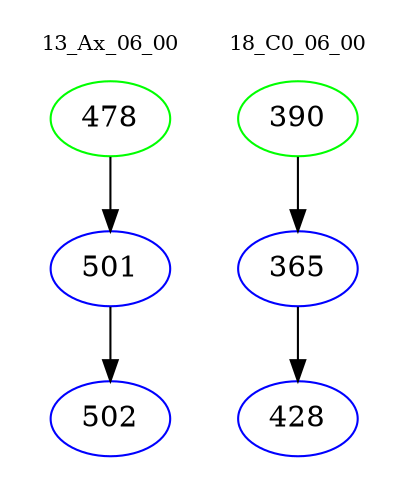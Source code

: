 digraph{
subgraph cluster_0 {
color = white
label = "13_Ax_06_00";
fontsize=10;
T0_478 [label="478", color="green"]
T0_478 -> T0_501 [color="black"]
T0_501 [label="501", color="blue"]
T0_501 -> T0_502 [color="black"]
T0_502 [label="502", color="blue"]
}
subgraph cluster_1 {
color = white
label = "18_C0_06_00";
fontsize=10;
T1_390 [label="390", color="green"]
T1_390 -> T1_365 [color="black"]
T1_365 [label="365", color="blue"]
T1_365 -> T1_428 [color="black"]
T1_428 [label="428", color="blue"]
}
}
